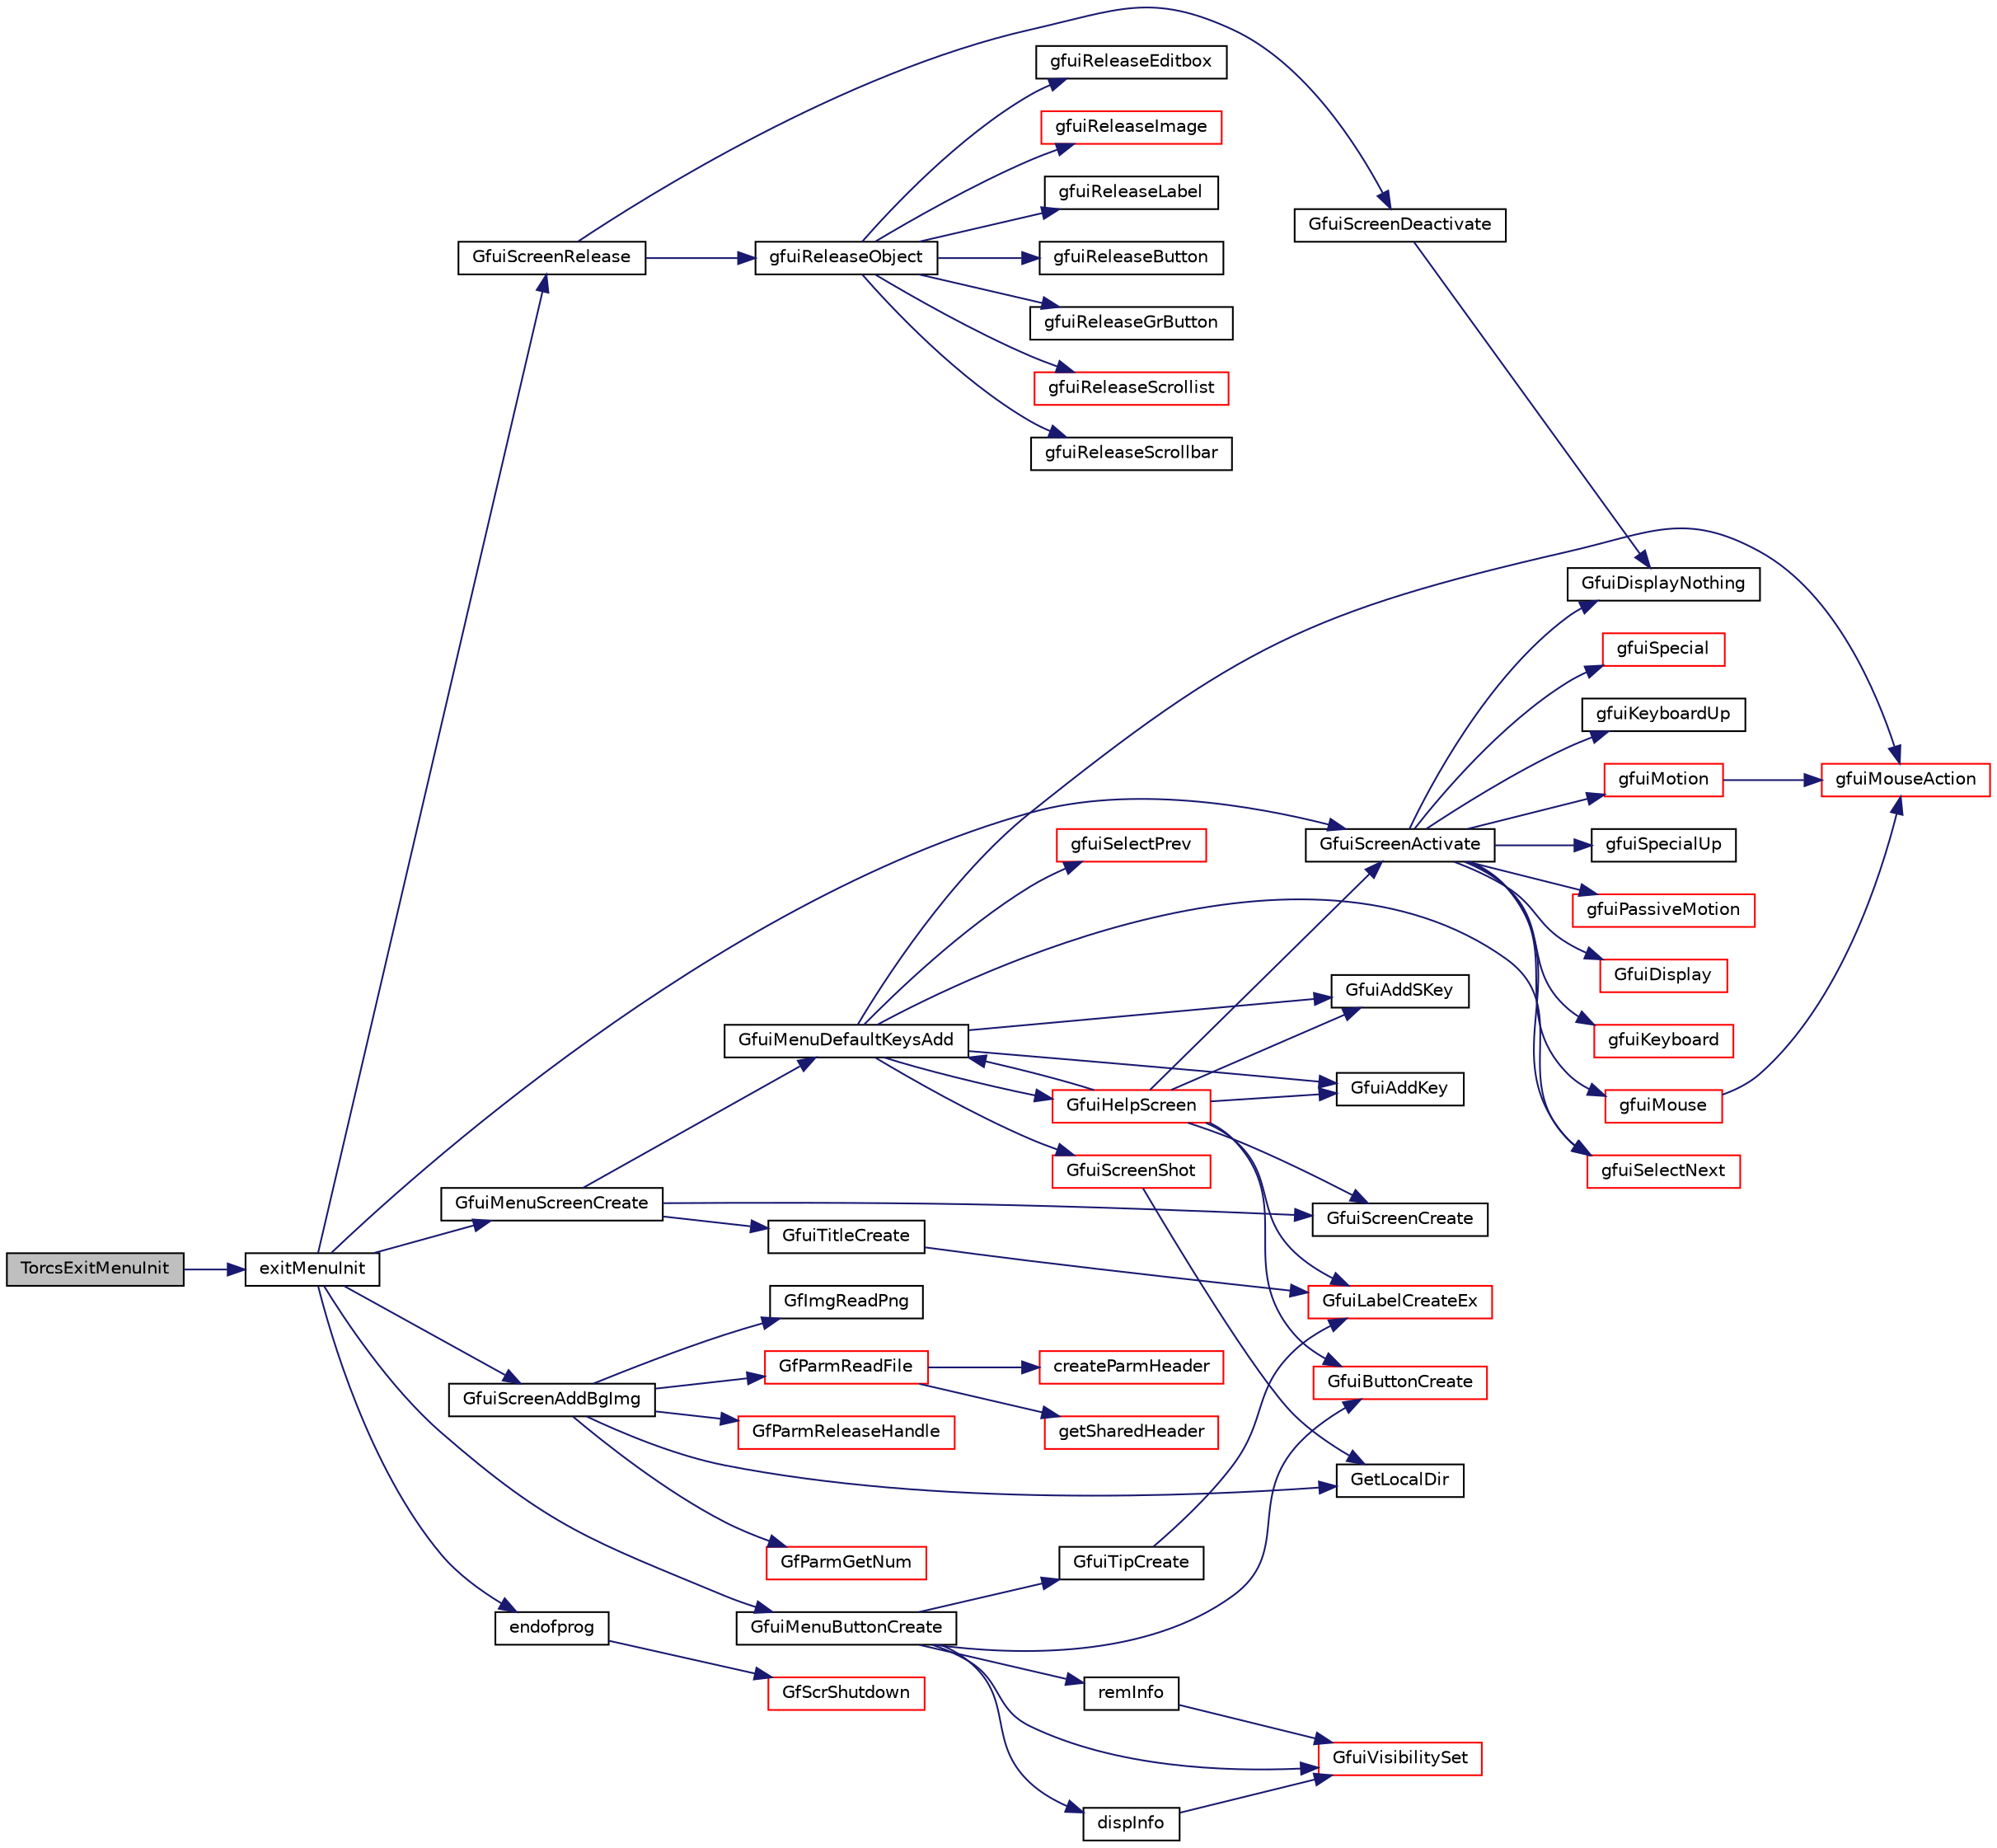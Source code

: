 digraph "TorcsExitMenuInit"
{
  edge [fontname="Helvetica",fontsize="10",labelfontname="Helvetica",labelfontsize="10"];
  node [fontname="Helvetica",fontsize="10",shape=record];
  rankdir="LR";
  Node1 [label="TorcsExitMenuInit",height=0.2,width=0.4,color="black", fillcolor="grey75", style="filled", fontcolor="black"];
  Node1 -> Node2 [color="midnightblue",fontsize="10",style="solid",fontname="Helvetica"];
  Node2 [label="exitMenuInit",height=0.2,width=0.4,color="black", fillcolor="white", style="filled",URL="$exitmenu_8cpp.html#a505ebb2d04be54e264c4edb0829fe18c"];
  Node2 -> Node3 [color="midnightblue",fontsize="10",style="solid",fontname="Helvetica"];
  Node3 [label="GfuiScreenRelease",height=0.2,width=0.4,color="black", fillcolor="white", style="filled",URL="$group__gui.html#ga188b33e2755fc6c39199f60dd60cc6d5",tooltip="Release the given screen. "];
  Node3 -> Node4 [color="midnightblue",fontsize="10",style="solid",fontname="Helvetica"];
  Node4 [label="GfuiScreenDeactivate",height=0.2,width=0.4,color="black", fillcolor="white", style="filled",URL="$group__gui.html#gafcf1d3bd5cbc4b7b001fb1f35d3e1f83",tooltip="Deactivate the current screen. "];
  Node4 -> Node5 [color="midnightblue",fontsize="10",style="solid",fontname="Helvetica"];
  Node5 [label="GfuiDisplayNothing",height=0.2,width=0.4,color="black", fillcolor="white", style="filled",URL="$group__gui.html#gaee94daac7cab61329487b8cca09b5238",tooltip="Dummy display function for glut. "];
  Node3 -> Node6 [color="midnightblue",fontsize="10",style="solid",fontname="Helvetica"];
  Node6 [label="gfuiReleaseObject",height=0.2,width=0.4,color="black", fillcolor="white", style="filled",URL="$gui_8h.html#a88978272c8b0faee3f8b2dd3ab4e707d"];
  Node6 -> Node7 [color="midnightblue",fontsize="10",style="solid",fontname="Helvetica"];
  Node7 [label="gfuiReleaseLabel",height=0.2,width=0.4,color="black", fillcolor="white", style="filled",URL="$gui_8h.html#a6dd4410564ef586b2513b6e07dce87d0"];
  Node6 -> Node8 [color="midnightblue",fontsize="10",style="solid",fontname="Helvetica"];
  Node8 [label="gfuiReleaseButton",height=0.2,width=0.4,color="black", fillcolor="white", style="filled",URL="$gui_8h.html#ae8471f9510a279b708c5f381af14f3b1"];
  Node6 -> Node9 [color="midnightblue",fontsize="10",style="solid",fontname="Helvetica"];
  Node9 [label="gfuiReleaseGrButton",height=0.2,width=0.4,color="black", fillcolor="white", style="filled",URL="$gui_8h.html#a32440e60ae31e63ac50483a210b07441"];
  Node6 -> Node10 [color="midnightblue",fontsize="10",style="solid",fontname="Helvetica"];
  Node10 [label="gfuiReleaseScrollist",height=0.2,width=0.4,color="red", fillcolor="white", style="filled",URL="$gui_8h.html#a9d83a6e1264d364d92db2abe5d3b5dc9"];
  Node6 -> Node11 [color="midnightblue",fontsize="10",style="solid",fontname="Helvetica"];
  Node11 [label="gfuiReleaseScrollbar",height=0.2,width=0.4,color="black", fillcolor="white", style="filled",URL="$gui_8h.html#aff7c8aaa89fc5b28516c4296c2aaefa9"];
  Node6 -> Node12 [color="midnightblue",fontsize="10",style="solid",fontname="Helvetica"];
  Node12 [label="gfuiReleaseEditbox",height=0.2,width=0.4,color="black", fillcolor="white", style="filled",URL="$gui_8h.html#af01b80c840b79ec09f46b0afd1e3ac78"];
  Node6 -> Node13 [color="midnightblue",fontsize="10",style="solid",fontname="Helvetica"];
  Node13 [label="gfuiReleaseImage",height=0.2,width=0.4,color="red", fillcolor="white", style="filled",URL="$gui_8h.html#a8b38cbbe1a1d323ecd6c81b7583ff4bb"];
  Node2 -> Node14 [color="midnightblue",fontsize="10",style="solid",fontname="Helvetica"];
  Node14 [label="GfuiMenuScreenCreate",height=0.2,width=0.4,color="black", fillcolor="white", style="filled",URL="$group__gui.html#gab70812f22cff93bb3755501e56ded3a2",tooltip="Create a new menu screen. "];
  Node14 -> Node15 [color="midnightblue",fontsize="10",style="solid",fontname="Helvetica"];
  Node15 [label="GfuiScreenCreate",height=0.2,width=0.4,color="black", fillcolor="white", style="filled",URL="$group__gui.html#ga65a0c4e01e1517c7c6b0bd5adfcbb28b",tooltip="Create a new screen. "];
  Node14 -> Node16 [color="midnightblue",fontsize="10",style="solid",fontname="Helvetica"];
  Node16 [label="GfuiTitleCreate",height=0.2,width=0.4,color="black", fillcolor="white", style="filled",URL="$group__gui.html#ga2175b7439c4af8f85305dd64b5ebc7a9",tooltip="Add a Title to the screen. "];
  Node16 -> Node17 [color="midnightblue",fontsize="10",style="solid",fontname="Helvetica"];
  Node17 [label="GfuiLabelCreateEx",height=0.2,width=0.4,color="red", fillcolor="white", style="filled",URL="$group__gui.html#gab2495517bb164c00201dedd420cb60ac",tooltip="Create a new label (extended version). "];
  Node14 -> Node18 [color="midnightblue",fontsize="10",style="solid",fontname="Helvetica"];
  Node18 [label="GfuiMenuDefaultKeysAdd",height=0.2,width=0.4,color="black", fillcolor="white", style="filled",URL="$group__gui.html#ga1356d8b4565581dfac02dc43c4cba824",tooltip="Add the default menu keyboard callback to a screen. "];
  Node18 -> Node19 [color="midnightblue",fontsize="10",style="solid",fontname="Helvetica"];
  Node19 [label="GfuiAddKey",height=0.2,width=0.4,color="black", fillcolor="white", style="filled",URL="$group__gui.html#gac5aea8aedfe0396ed1aea0364b55a48b",tooltip="Add a Keyboard callback to a screen. "];
  Node18 -> Node20 [color="midnightblue",fontsize="10",style="solid",fontname="Helvetica"];
  Node20 [label="gfuiSelectNext",height=0.2,width=0.4,color="red", fillcolor="white", style="filled",URL="$gui_8h.html#a7a6da8d971b522d762eecf0081c42ba0"];
  Node18 -> Node21 [color="midnightblue",fontsize="10",style="solid",fontname="Helvetica"];
  Node21 [label="gfuiMouseAction",height=0.2,width=0.4,color="red", fillcolor="white", style="filled",URL="$gui_8h.html#a5de9cfcd87c95cb51a4c11ba331dff32"];
  Node18 -> Node22 [color="midnightblue",fontsize="10",style="solid",fontname="Helvetica"];
  Node22 [label="GfuiAddSKey",height=0.2,width=0.4,color="black", fillcolor="white", style="filled",URL="$group__gui.html#gace224651e94284d3073aa21bc2309e21",tooltip="Add a Special Keyboard shortcut to the screen. "];
  Node18 -> Node23 [color="midnightblue",fontsize="10",style="solid",fontname="Helvetica"];
  Node23 [label="gfuiSelectPrev",height=0.2,width=0.4,color="red", fillcolor="white", style="filled",URL="$gui_8h.html#a10ad62e1214bc247278ea6f3f006bc5b"];
  Node18 -> Node24 [color="midnightblue",fontsize="10",style="solid",fontname="Helvetica"];
  Node24 [label="GfuiHelpScreen",height=0.2,width=0.4,color="red", fillcolor="white", style="filled",URL="$group__gui.html#ga129042c9159ea0bb58635346b1a31738",tooltip="Generate a help screen. "];
  Node24 -> Node15 [color="midnightblue",fontsize="10",style="solid",fontname="Helvetica"];
  Node24 -> Node17 [color="midnightblue",fontsize="10",style="solid",fontname="Helvetica"];
  Node24 -> Node25 [color="midnightblue",fontsize="10",style="solid",fontname="Helvetica"];
  Node25 [label="GfuiButtonCreate",height=0.2,width=0.4,color="red", fillcolor="white", style="filled",URL="$group__gui.html#ga48acf689c531b99051db5328023539fd",tooltip="Add a button to a screen. "];
  Node24 -> Node26 [color="midnightblue",fontsize="10",style="solid",fontname="Helvetica"];
  Node26 [label="GfuiScreenActivate",height=0.2,width=0.4,color="black", fillcolor="white", style="filled",URL="$group__gui.html#gadbbca757848adfdf2719c4678e30a0a2",tooltip="Activate a screen and make it current. "];
  Node26 -> Node27 [color="midnightblue",fontsize="10",style="solid",fontname="Helvetica"];
  Node27 [label="gfuiKeyboard",height=0.2,width=0.4,color="red", fillcolor="white", style="filled",URL="$gui_8cpp.html#a3619be0bdc95141c110ee218eb7e62e4"];
  Node26 -> Node28 [color="midnightblue",fontsize="10",style="solid",fontname="Helvetica"];
  Node28 [label="gfuiSpecial",height=0.2,width=0.4,color="red", fillcolor="white", style="filled",URL="$gui_8cpp.html#a2c8de10f1d60582218355213db409b9a"];
  Node26 -> Node29 [color="midnightblue",fontsize="10",style="solid",fontname="Helvetica"];
  Node29 [label="gfuiKeyboardUp",height=0.2,width=0.4,color="black", fillcolor="white", style="filled",URL="$gui_8cpp.html#a3e2bd83ae849b7ca7f8e40ec65e6581e"];
  Node26 -> Node30 [color="midnightblue",fontsize="10",style="solid",fontname="Helvetica"];
  Node30 [label="gfuiSpecialUp",height=0.2,width=0.4,color="black", fillcolor="white", style="filled",URL="$gui_8cpp.html#acb5f70914d40bfcb79bed5a5a4446e85"];
  Node26 -> Node31 [color="midnightblue",fontsize="10",style="solid",fontname="Helvetica"];
  Node31 [label="gfuiMouse",height=0.2,width=0.4,color="red", fillcolor="white", style="filled",URL="$gui_8cpp.html#ade1f47865ce9b44d82919d7ff112eed7"];
  Node31 -> Node21 [color="midnightblue",fontsize="10",style="solid",fontname="Helvetica"];
  Node26 -> Node32 [color="midnightblue",fontsize="10",style="solid",fontname="Helvetica"];
  Node32 [label="gfuiMotion",height=0.2,width=0.4,color="red", fillcolor="white", style="filled",URL="$gui_8cpp.html#aa59dac80c8fd096eab17e7311a111b27"];
  Node32 -> Node21 [color="midnightblue",fontsize="10",style="solid",fontname="Helvetica"];
  Node26 -> Node33 [color="midnightblue",fontsize="10",style="solid",fontname="Helvetica"];
  Node33 [label="gfuiPassiveMotion",height=0.2,width=0.4,color="red", fillcolor="white", style="filled",URL="$gui_8cpp.html#a522b86e9eae7540ee8340f5f3aca9e00"];
  Node26 -> Node20 [color="midnightblue",fontsize="10",style="solid",fontname="Helvetica"];
  Node26 -> Node34 [color="midnightblue",fontsize="10",style="solid",fontname="Helvetica"];
  Node34 [label="GfuiDisplay",height=0.2,width=0.4,color="red", fillcolor="white", style="filled",URL="$group__gui.html#ga556f4f79d6831b2c3f8d152471b7e1c9",tooltip="Display function for the GUI to be called during redisplay of glut. "];
  Node26 -> Node5 [color="midnightblue",fontsize="10",style="solid",fontname="Helvetica"];
  Node24 -> Node19 [color="midnightblue",fontsize="10",style="solid",fontname="Helvetica"];
  Node24 -> Node22 [color="midnightblue",fontsize="10",style="solid",fontname="Helvetica"];
  Node24 -> Node18 [color="midnightblue",fontsize="10",style="solid",fontname="Helvetica"];
  Node18 -> Node35 [color="midnightblue",fontsize="10",style="solid",fontname="Helvetica"];
  Node35 [label="GfuiScreenShot",height=0.2,width=0.4,color="red", fillcolor="white", style="filled",URL="$group__screen.html#ga010727b5c1ba5544ae33ee873b6ddd58",tooltip="Save a screen shot in png format. "];
  Node35 -> Node36 [color="midnightblue",fontsize="10",style="solid",fontname="Helvetica"];
  Node36 [label="GetLocalDir",height=0.2,width=0.4,color="black", fillcolor="white", style="filled",URL="$tgf_8cpp.html#ae34eae3991aacabaf9c64025449d8c87"];
  Node2 -> Node37 [color="midnightblue",fontsize="10",style="solid",fontname="Helvetica"];
  Node37 [label="GfuiScreenAddBgImg",height=0.2,width=0.4,color="black", fillcolor="white", style="filled",URL="$group__gui.html#ga2d1e0f1edf2ed7b53be750c721de1f0a",tooltip="Add an image background to a screen. "];
  Node37 -> Node36 [color="midnightblue",fontsize="10",style="solid",fontname="Helvetica"];
  Node37 -> Node38 [color="midnightblue",fontsize="10",style="solid",fontname="Helvetica"];
  Node38 [label="GfParmReadFile",height=0.2,width=0.4,color="red", fillcolor="white", style="filled",URL="$group__paramsfile.html#ga86fccfc1b5f8abf4ef6546896abd1e4f",tooltip="Read parameter set from file and return handle to parameter set. "];
  Node38 -> Node39 [color="midnightblue",fontsize="10",style="solid",fontname="Helvetica"];
  Node39 [label="getSharedHeader",height=0.2,width=0.4,color="red", fillcolor="white", style="filled",URL="$group__paramshelper.html#ga5935841c26ba851b585d1b06a06b04f9",tooltip="Helper function for looking up parameter sets in the cache. "];
  Node38 -> Node40 [color="midnightblue",fontsize="10",style="solid",fontname="Helvetica"];
  Node40 [label="createParmHeader",height=0.2,width=0.4,color="red", fillcolor="white", style="filled",URL="$group__paramshelper.html#ga51eeeb22e31263d97660ac17f4523059",tooltip="Helper function to create header for parameter set handle. "];
  Node37 -> Node41 [color="midnightblue",fontsize="10",style="solid",fontname="Helvetica"];
  Node41 [label="GfParmGetNum",height=0.2,width=0.4,color="red", fillcolor="white", style="filled",URL="$group__paramsdata.html#ga57d6d6694c94482128c7b7bd6bf0a2e8",tooltip="Get a numerical parameter from the parameter set handle. "];
  Node37 -> Node42 [color="midnightblue",fontsize="10",style="solid",fontname="Helvetica"];
  Node42 [label="GfImgReadPng",height=0.2,width=0.4,color="black", fillcolor="white", style="filled",URL="$group__img.html#gae1213f2d0c4f49bfdf3b064c342216bd",tooltip="Load an image from disk to a buffer in RGBA mode. "];
  Node37 -> Node43 [color="midnightblue",fontsize="10",style="solid",fontname="Helvetica"];
  Node43 [label="GfParmReleaseHandle",height=0.2,width=0.4,color="red", fillcolor="white", style="filled",URL="$group__paramsfile.html#ga1a1597d2697db41bcb9fdb64a6569761",tooltip="Release given parameter set handle parmHandle. "];
  Node2 -> Node44 [color="midnightblue",fontsize="10",style="solid",fontname="Helvetica"];
  Node44 [label="GfuiMenuButtonCreate",height=0.2,width=0.4,color="black", fillcolor="white", style="filled",URL="$group__gui.html#ga2ae5c65dd1149ff891ca1e26a00cea62",tooltip="Add a button to a menu screen. "];
  Node44 -> Node45 [color="midnightblue",fontsize="10",style="solid",fontname="Helvetica"];
  Node45 [label="GfuiTipCreate",height=0.2,width=0.4,color="black", fillcolor="white", style="filled",URL="$guilabel_8cpp.html#a95c16a9e178493fe001fe82585b6e637",tooltip="Add a Tip (generally associated with a button). "];
  Node45 -> Node17 [color="midnightblue",fontsize="10",style="solid",fontname="Helvetica"];
  Node44 -> Node46 [color="midnightblue",fontsize="10",style="solid",fontname="Helvetica"];
  Node46 [label="GfuiVisibilitySet",height=0.2,width=0.4,color="red", fillcolor="white", style="filled",URL="$group__gui.html#ga54cdf60d97666c43dd2a16e4647a8309",tooltip="Set/unset the visibility attribute of an object. "];
  Node44 -> Node25 [color="midnightblue",fontsize="10",style="solid",fontname="Helvetica"];
  Node44 -> Node47 [color="midnightblue",fontsize="10",style="solid",fontname="Helvetica"];
  Node47 [label="dispInfo",height=0.2,width=0.4,color="black", fillcolor="white", style="filled",URL="$guimenu_8cpp.html#a6800101a211f59f63199c17fb382070b"];
  Node47 -> Node46 [color="midnightblue",fontsize="10",style="solid",fontname="Helvetica"];
  Node44 -> Node48 [color="midnightblue",fontsize="10",style="solid",fontname="Helvetica"];
  Node48 [label="remInfo",height=0.2,width=0.4,color="black", fillcolor="white", style="filled",URL="$guimenu_8cpp.html#a32d6248570d17ece9c7c3378985ddee6"];
  Node48 -> Node46 [color="midnightblue",fontsize="10",style="solid",fontname="Helvetica"];
  Node2 -> Node26 [color="midnightblue",fontsize="10",style="solid",fontname="Helvetica"];
  Node2 -> Node49 [color="midnightblue",fontsize="10",style="solid",fontname="Helvetica"];
  Node49 [label="endofprog",height=0.2,width=0.4,color="black", fillcolor="white", style="filled",URL="$exitmenu_8cpp.html#aa5ae438778a2dd380e223723a4a794f5"];
  Node49 -> Node50 [color="midnightblue",fontsize="10",style="solid",fontname="Helvetica"];
  Node50 [label="GfScrShutdown",height=0.2,width=0.4,color="red", fillcolor="white", style="filled",URL="$group__screen.html#ga6d0bb220ea6cff819677463a10351c56",tooltip="Shutdown the screen. "];
}

